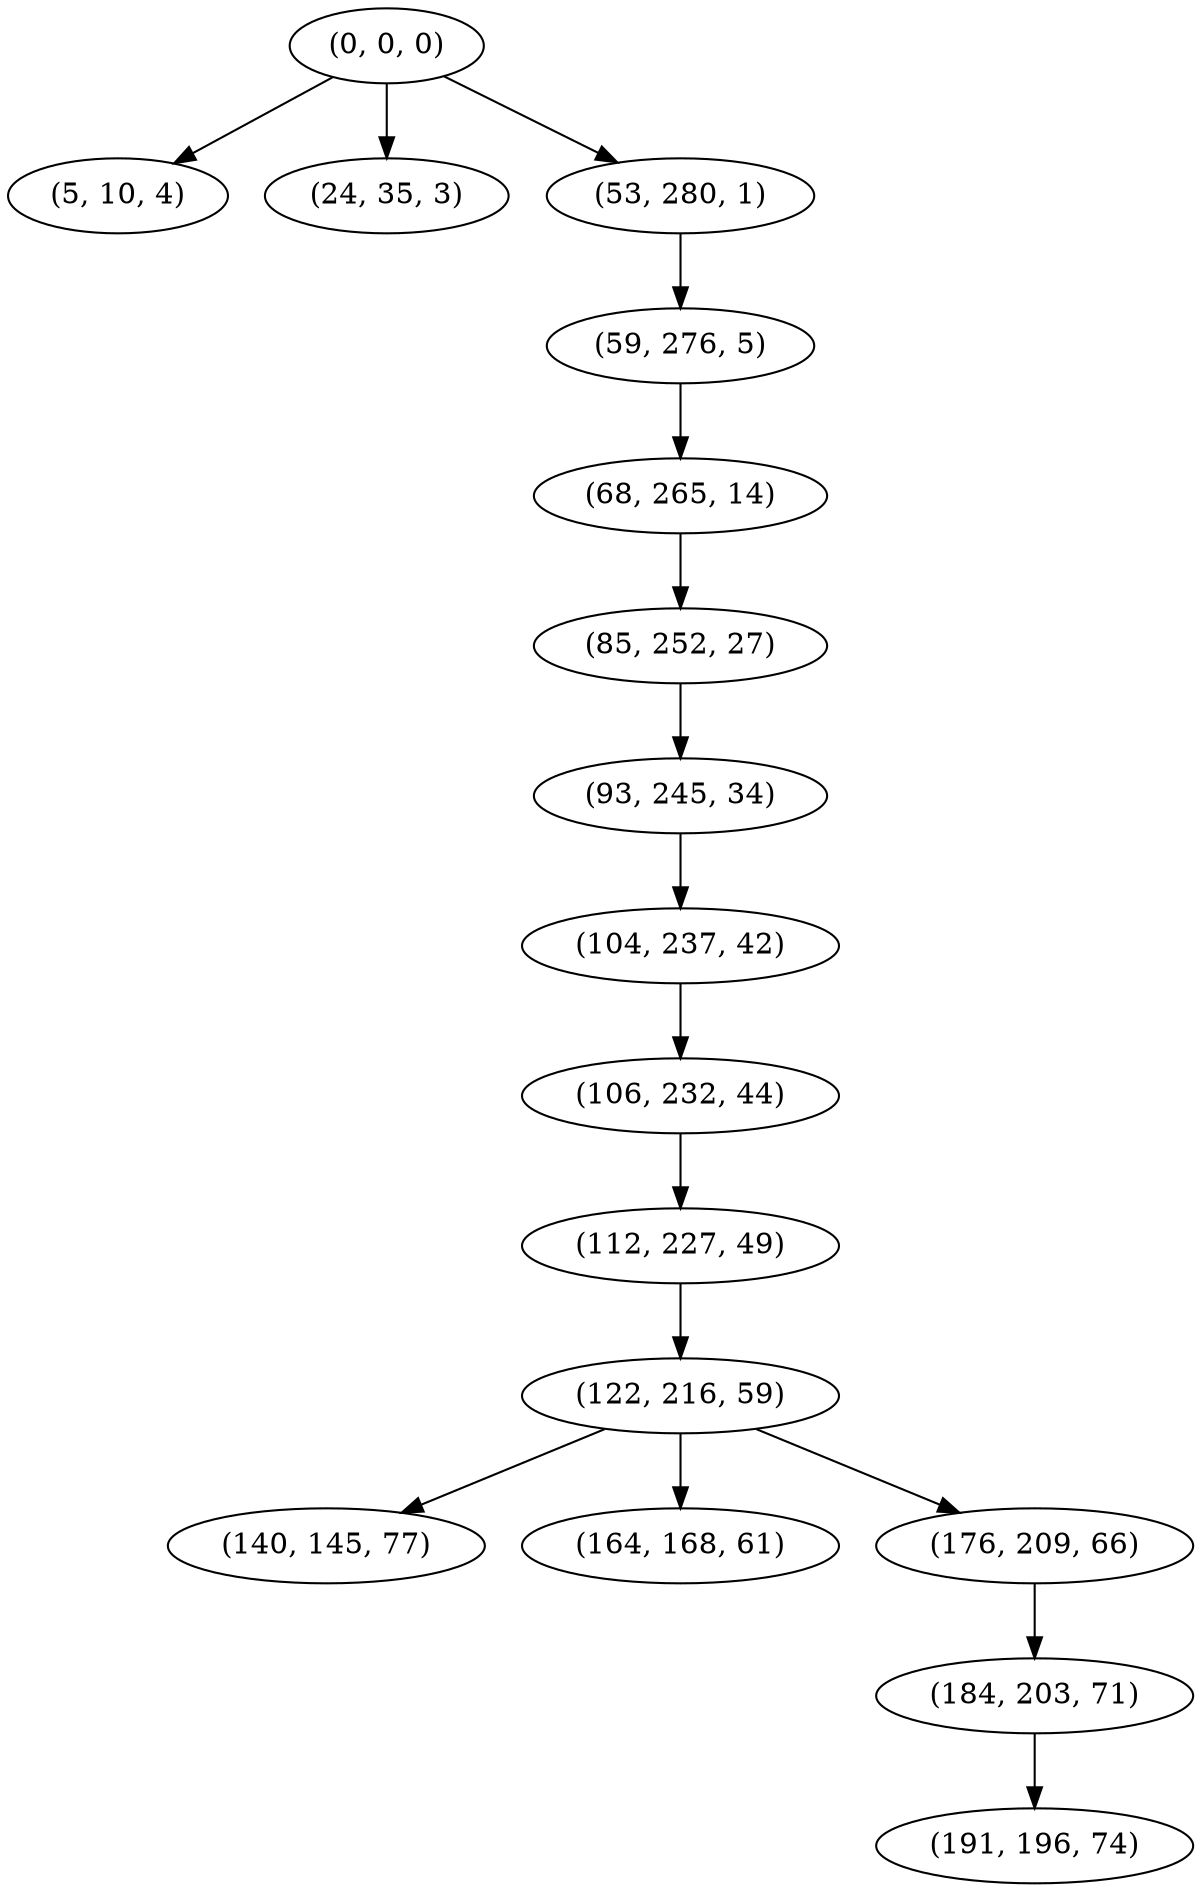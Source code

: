 digraph tree {
    "(0, 0, 0)";
    "(5, 10, 4)";
    "(24, 35, 3)";
    "(53, 280, 1)";
    "(59, 276, 5)";
    "(68, 265, 14)";
    "(85, 252, 27)";
    "(93, 245, 34)";
    "(104, 237, 42)";
    "(106, 232, 44)";
    "(112, 227, 49)";
    "(122, 216, 59)";
    "(140, 145, 77)";
    "(164, 168, 61)";
    "(176, 209, 66)";
    "(184, 203, 71)";
    "(191, 196, 74)";
    "(0, 0, 0)" -> "(5, 10, 4)";
    "(0, 0, 0)" -> "(24, 35, 3)";
    "(0, 0, 0)" -> "(53, 280, 1)";
    "(53, 280, 1)" -> "(59, 276, 5)";
    "(59, 276, 5)" -> "(68, 265, 14)";
    "(68, 265, 14)" -> "(85, 252, 27)";
    "(85, 252, 27)" -> "(93, 245, 34)";
    "(93, 245, 34)" -> "(104, 237, 42)";
    "(104, 237, 42)" -> "(106, 232, 44)";
    "(106, 232, 44)" -> "(112, 227, 49)";
    "(112, 227, 49)" -> "(122, 216, 59)";
    "(122, 216, 59)" -> "(140, 145, 77)";
    "(122, 216, 59)" -> "(164, 168, 61)";
    "(122, 216, 59)" -> "(176, 209, 66)";
    "(176, 209, 66)" -> "(184, 203, 71)";
    "(184, 203, 71)" -> "(191, 196, 74)";
}
